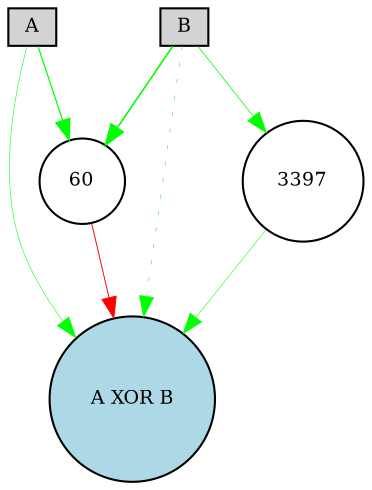 digraph {
	node [fontsize=9 height=0.2 shape=circle width=0.2]
	A [fillcolor=lightgray shape=box style=filled]
	B [fillcolor=lightgray shape=box style=filled]
	"A XOR B" [fillcolor=lightblue style=filled]
	60 [fillcolor=white style=filled]
	3397 [fillcolor=white style=filled]
	A -> 60 [color=green penwidth=0.5987513783116261 style=solid]
	60 -> "A XOR B" [color=red penwidth=0.4585132632794495 style=solid]
	B -> 60 [color=green penwidth=0.7713743929807734 style=solid]
	B -> "A XOR B" [color=green penwidth=0.2589873634609602 style=dotted]
	B -> 3397 [color=green penwidth=0.36766880805950486 style=solid]
	3397 -> "A XOR B" [color=green penwidth=0.25796868040918036 style=solid]
	A -> "A XOR B" [color=green penwidth=0.260652061346962 style=solid]
}
